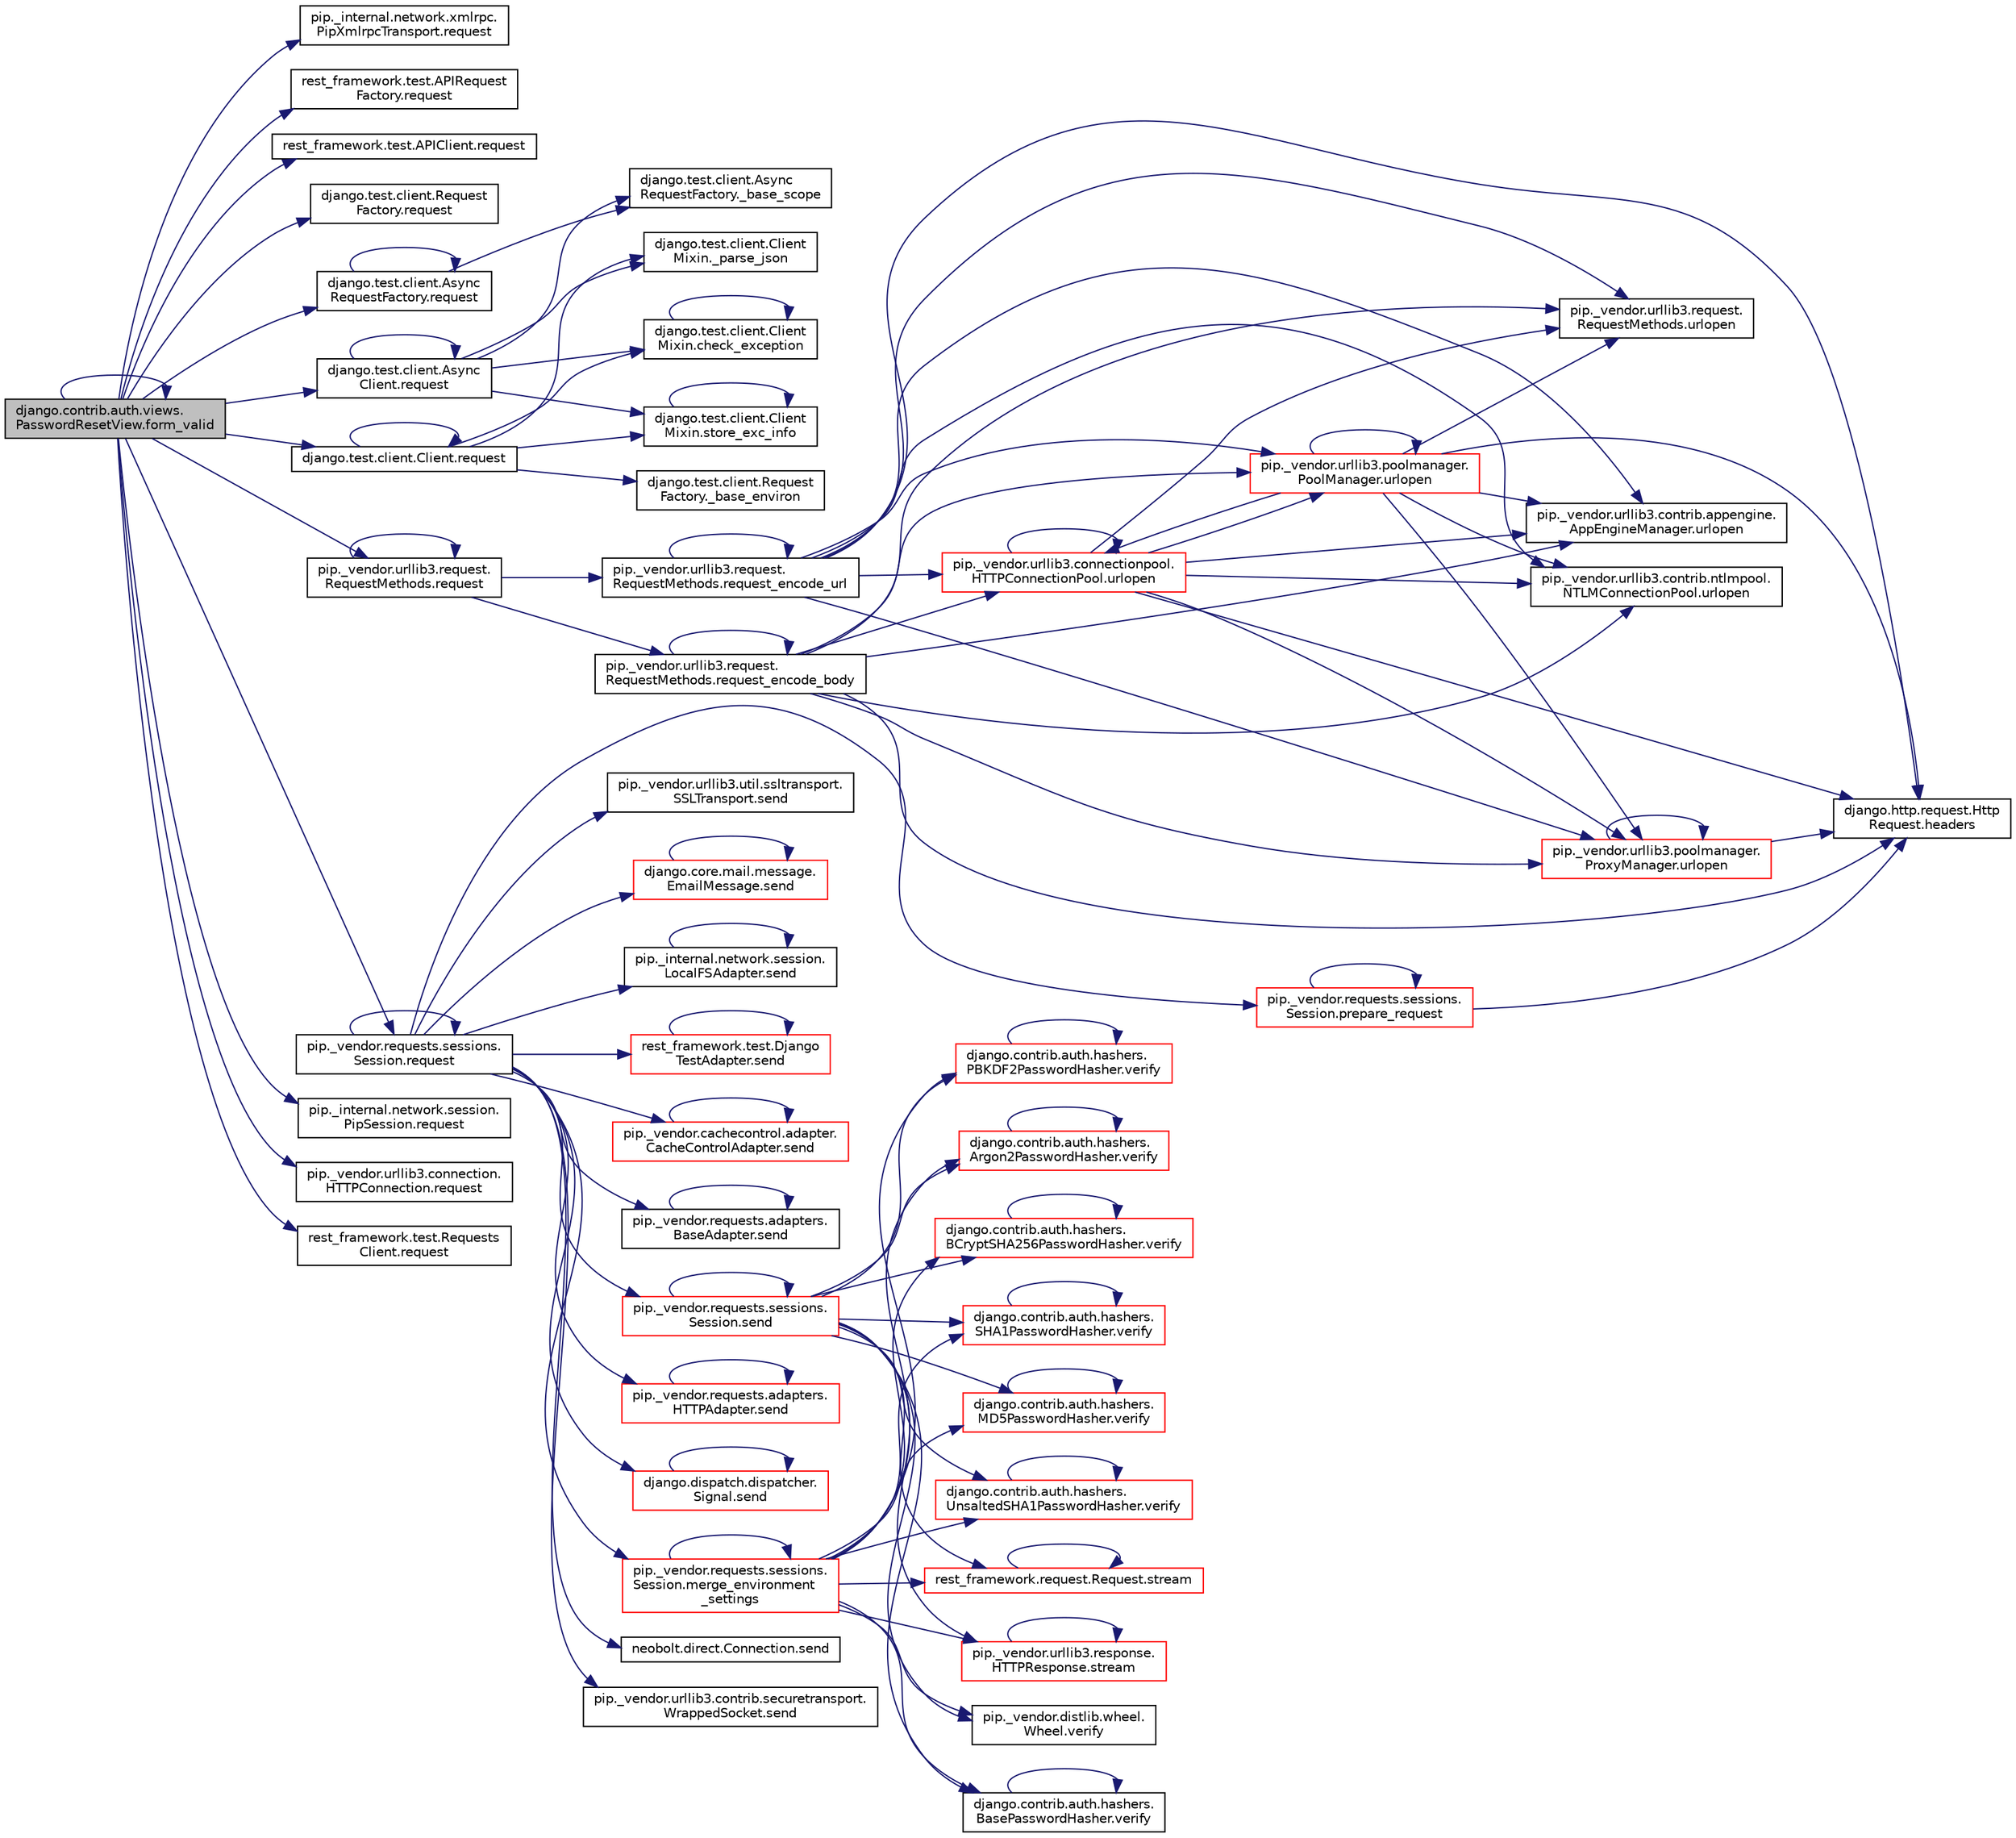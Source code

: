digraph "django.contrib.auth.views.PasswordResetView.form_valid"
{
 // LATEX_PDF_SIZE
  edge [fontname="Helvetica",fontsize="10",labelfontname="Helvetica",labelfontsize="10"];
  node [fontname="Helvetica",fontsize="10",shape=record];
  rankdir="LR";
  Node1 [label="django.contrib.auth.views.\lPasswordResetView.form_valid",height=0.2,width=0.4,color="black", fillcolor="grey75", style="filled", fontcolor="black",tooltip=" "];
  Node1 -> Node1 [color="midnightblue",fontsize="10",style="solid",fontname="Helvetica"];
  Node1 -> Node2 [color="midnightblue",fontsize="10",style="solid",fontname="Helvetica"];
  Node2 [label="pip._internal.network.xmlrpc.\lPipXmlrpcTransport.request",height=0.2,width=0.4,color="black", fillcolor="white", style="filled",URL="$dd/d8a/classpip_1_1__internal_1_1network_1_1xmlrpc_1_1_pip_xmlrpc_transport.html#adb84317dcc522d845a56ce9cc4f82522",tooltip=" "];
  Node1 -> Node3 [color="midnightblue",fontsize="10",style="solid",fontname="Helvetica"];
  Node3 [label="rest_framework.test.APIRequest\lFactory.request",height=0.2,width=0.4,color="black", fillcolor="white", style="filled",URL="$da/d3c/classrest__framework_1_1test_1_1_a_p_i_request_factory.html#abd5931aada009b9fb1f1577613acd058",tooltip=" "];
  Node1 -> Node4 [color="midnightblue",fontsize="10",style="solid",fontname="Helvetica"];
  Node4 [label="rest_framework.test.APIClient.request",height=0.2,width=0.4,color="black", fillcolor="white", style="filled",URL="$da/d51/classrest__framework_1_1test_1_1_a_p_i_client.html#a77b55b2a0a90921243b61303fc37e59d",tooltip=" "];
  Node1 -> Node5 [color="midnightblue",fontsize="10",style="solid",fontname="Helvetica"];
  Node5 [label="django.test.client.Request\lFactory.request",height=0.2,width=0.4,color="black", fillcolor="white", style="filled",URL="$db/d7f/classdjango_1_1test_1_1client_1_1_request_factory.html#a12550839ba4cbabcf38bff0d2ff69f0a",tooltip=" "];
  Node1 -> Node6 [color="midnightblue",fontsize="10",style="solid",fontname="Helvetica"];
  Node6 [label="django.test.client.Async\lRequestFactory.request",height=0.2,width=0.4,color="black", fillcolor="white", style="filled",URL="$d6/de5/classdjango_1_1test_1_1client_1_1_async_request_factory.html#a8dcee74bc0f05203aa2aa2aad95555a9",tooltip=" "];
  Node6 -> Node7 [color="midnightblue",fontsize="10",style="solid",fontname="Helvetica"];
  Node7 [label="django.test.client.Async\lRequestFactory._base_scope",height=0.2,width=0.4,color="black", fillcolor="white", style="filled",URL="$d6/de5/classdjango_1_1test_1_1client_1_1_async_request_factory.html#a0f3b06a02852c6111eaab5a2c6b6b4fd",tooltip=" "];
  Node6 -> Node6 [color="midnightblue",fontsize="10",style="solid",fontname="Helvetica"];
  Node1 -> Node8 [color="midnightblue",fontsize="10",style="solid",fontname="Helvetica"];
  Node8 [label="django.test.client.Client.request",height=0.2,width=0.4,color="black", fillcolor="white", style="filled",URL="$d2/d2e/classdjango_1_1test_1_1client_1_1_client.html#a4b25cead120a234c08a522e016cb6138",tooltip=" "];
  Node8 -> Node9 [color="midnightblue",fontsize="10",style="solid",fontname="Helvetica"];
  Node9 [label="django.test.client.Request\lFactory._base_environ",height=0.2,width=0.4,color="black", fillcolor="white", style="filled",URL="$db/d7f/classdjango_1_1test_1_1client_1_1_request_factory.html#aebfbaaf544ab47e0aaaa3a282ab99dc2",tooltip=" "];
  Node8 -> Node10 [color="midnightblue",fontsize="10",style="solid",fontname="Helvetica"];
  Node10 [label="django.test.client.Client\lMixin._parse_json",height=0.2,width=0.4,color="black", fillcolor="white", style="filled",URL="$da/dd7/classdjango_1_1test_1_1client_1_1_client_mixin.html#a8286559999fe1a685cf2a3e398b01883",tooltip=" "];
  Node8 -> Node11 [color="midnightblue",fontsize="10",style="solid",fontname="Helvetica"];
  Node11 [label="django.test.client.Client\lMixin.check_exception",height=0.2,width=0.4,color="black", fillcolor="white", style="filled",URL="$da/dd7/classdjango_1_1test_1_1client_1_1_client_mixin.html#a3e5eb4fb98154c3fee071554699b0a02",tooltip=" "];
  Node11 -> Node11 [color="midnightblue",fontsize="10",style="solid",fontname="Helvetica"];
  Node8 -> Node8 [color="midnightblue",fontsize="10",style="solid",fontname="Helvetica"];
  Node8 -> Node12 [color="midnightblue",fontsize="10",style="solid",fontname="Helvetica"];
  Node12 [label="django.test.client.Client\lMixin.store_exc_info",height=0.2,width=0.4,color="black", fillcolor="white", style="filled",URL="$da/dd7/classdjango_1_1test_1_1client_1_1_client_mixin.html#a97e2ed480f9ee415e64f1764bdd38c31",tooltip=" "];
  Node12 -> Node12 [color="midnightblue",fontsize="10",style="solid",fontname="Helvetica"];
  Node1 -> Node13 [color="midnightblue",fontsize="10",style="solid",fontname="Helvetica"];
  Node13 [label="django.test.client.Async\lClient.request",height=0.2,width=0.4,color="black", fillcolor="white", style="filled",URL="$d9/dd7/classdjango_1_1test_1_1client_1_1_async_client.html#a38330cfdf01cb69d3dd0bdb8b9777bd9",tooltip=" "];
  Node13 -> Node7 [color="midnightblue",fontsize="10",style="solid",fontname="Helvetica"];
  Node13 -> Node10 [color="midnightblue",fontsize="10",style="solid",fontname="Helvetica"];
  Node13 -> Node11 [color="midnightblue",fontsize="10",style="solid",fontname="Helvetica"];
  Node13 -> Node13 [color="midnightblue",fontsize="10",style="solid",fontname="Helvetica"];
  Node13 -> Node12 [color="midnightblue",fontsize="10",style="solid",fontname="Helvetica"];
  Node1 -> Node14 [color="midnightblue",fontsize="10",style="solid",fontname="Helvetica"];
  Node14 [label="pip._vendor.urllib3.request.\lRequestMethods.request",height=0.2,width=0.4,color="black", fillcolor="white", style="filled",URL="$de/d48/classpip_1_1__vendor_1_1urllib3_1_1request_1_1_request_methods.html#a875ca454fac77c856bdf0cbe44f8fb64",tooltip=" "];
  Node14 -> Node14 [color="midnightblue",fontsize="10",style="solid",fontname="Helvetica"];
  Node14 -> Node15 [color="midnightblue",fontsize="10",style="solid",fontname="Helvetica"];
  Node15 [label="pip._vendor.urllib3.request.\lRequestMethods.request_encode_body",height=0.2,width=0.4,color="black", fillcolor="white", style="filled",URL="$de/d48/classpip_1_1__vendor_1_1urllib3_1_1request_1_1_request_methods.html#aac879ba72efb676310e8298a97b07ef8",tooltip=" "];
  Node15 -> Node16 [color="midnightblue",fontsize="10",style="solid",fontname="Helvetica"];
  Node16 [label="django.http.request.Http\lRequest.headers",height=0.2,width=0.4,color="black", fillcolor="white", style="filled",URL="$d1/ded/classdjango_1_1http_1_1request_1_1_http_request.html#a0fed8b781301745131bfbbcaf6a415f9",tooltip=" "];
  Node15 -> Node15 [color="midnightblue",fontsize="10",style="solid",fontname="Helvetica"];
  Node15 -> Node17 [color="midnightblue",fontsize="10",style="solid",fontname="Helvetica"];
  Node17 [label="pip._vendor.urllib3.request.\lRequestMethods.urlopen",height=0.2,width=0.4,color="black", fillcolor="white", style="filled",URL="$de/d48/classpip_1_1__vendor_1_1urllib3_1_1request_1_1_request_methods.html#a53606b0ea8e4ad83aa5a1c75ab3a5ee8",tooltip=" "];
  Node15 -> Node18 [color="midnightblue",fontsize="10",style="solid",fontname="Helvetica"];
  Node18 [label="pip._vendor.urllib3.contrib.ntlmpool.\lNTLMConnectionPool.urlopen",height=0.2,width=0.4,color="black", fillcolor="white", style="filled",URL="$de/d51/classpip_1_1__vendor_1_1urllib3_1_1contrib_1_1ntlmpool_1_1_n_t_l_m_connection_pool.html#a623f3d73de05c5e06039781aef1b82c5",tooltip=" "];
  Node15 -> Node19 [color="midnightblue",fontsize="10",style="solid",fontname="Helvetica"];
  Node19 [label="pip._vendor.urllib3.connectionpool.\lHTTPConnectionPool.urlopen",height=0.2,width=0.4,color="red", fillcolor="white", style="filled",URL="$d7/d7c/classpip_1_1__vendor_1_1urllib3_1_1connectionpool_1_1_h_t_t_p_connection_pool.html#a2b735d39098003139c3dd615eff57406",tooltip=" "];
  Node19 -> Node16 [color="midnightblue",fontsize="10",style="solid",fontname="Helvetica"];
  Node19 -> Node17 [color="midnightblue",fontsize="10",style="solid",fontname="Helvetica"];
  Node19 -> Node18 [color="midnightblue",fontsize="10",style="solid",fontname="Helvetica"];
  Node19 -> Node19 [color="midnightblue",fontsize="10",style="solid",fontname="Helvetica"];
  Node19 -> Node32 [color="midnightblue",fontsize="10",style="solid",fontname="Helvetica"];
  Node32 [label="pip._vendor.urllib3.contrib.appengine.\lAppEngineManager.urlopen",height=0.2,width=0.4,color="black", fillcolor="white", style="filled",URL="$d6/da8/classpip_1_1__vendor_1_1urllib3_1_1contrib_1_1appengine_1_1_app_engine_manager.html#a255d845a998c8a6716a84096d77652ad",tooltip=" "];
  Node19 -> Node33 [color="midnightblue",fontsize="10",style="solid",fontname="Helvetica"];
  Node33 [label="pip._vendor.urllib3.poolmanager.\lPoolManager.urlopen",height=0.2,width=0.4,color="red", fillcolor="white", style="filled",URL="$db/d75/classpip_1_1__vendor_1_1urllib3_1_1poolmanager_1_1_pool_manager.html#a66b3d290c006a396a5969aa1b8dda606",tooltip=" "];
  Node33 -> Node16 [color="midnightblue",fontsize="10",style="solid",fontname="Helvetica"];
  Node33 -> Node17 [color="midnightblue",fontsize="10",style="solid",fontname="Helvetica"];
  Node33 -> Node18 [color="midnightblue",fontsize="10",style="solid",fontname="Helvetica"];
  Node33 -> Node19 [color="midnightblue",fontsize="10",style="solid",fontname="Helvetica"];
  Node33 -> Node32 [color="midnightblue",fontsize="10",style="solid",fontname="Helvetica"];
  Node33 -> Node33 [color="midnightblue",fontsize="10",style="solid",fontname="Helvetica"];
  Node33 -> Node42 [color="midnightblue",fontsize="10",style="solid",fontname="Helvetica"];
  Node42 [label="pip._vendor.urllib3.poolmanager.\lProxyManager.urlopen",height=0.2,width=0.4,color="red", fillcolor="white", style="filled",URL="$d6/df4/classpip_1_1__vendor_1_1urllib3_1_1poolmanager_1_1_proxy_manager.html#a68b6325b8aeaa3fc49302757dc612033",tooltip=" "];
  Node42 -> Node16 [color="midnightblue",fontsize="10",style="solid",fontname="Helvetica"];
  Node42 -> Node42 [color="midnightblue",fontsize="10",style="solid",fontname="Helvetica"];
  Node19 -> Node42 [color="midnightblue",fontsize="10",style="solid",fontname="Helvetica"];
  Node15 -> Node32 [color="midnightblue",fontsize="10",style="solid",fontname="Helvetica"];
  Node15 -> Node33 [color="midnightblue",fontsize="10",style="solid",fontname="Helvetica"];
  Node15 -> Node42 [color="midnightblue",fontsize="10",style="solid",fontname="Helvetica"];
  Node14 -> Node44 [color="midnightblue",fontsize="10",style="solid",fontname="Helvetica"];
  Node44 [label="pip._vendor.urllib3.request.\lRequestMethods.request_encode_url",height=0.2,width=0.4,color="black", fillcolor="white", style="filled",URL="$de/d48/classpip_1_1__vendor_1_1urllib3_1_1request_1_1_request_methods.html#ac51c7d4e15837f451bceb26cd4dd19a3",tooltip=" "];
  Node44 -> Node16 [color="midnightblue",fontsize="10",style="solid",fontname="Helvetica"];
  Node44 -> Node44 [color="midnightblue",fontsize="10",style="solid",fontname="Helvetica"];
  Node44 -> Node17 [color="midnightblue",fontsize="10",style="solid",fontname="Helvetica"];
  Node44 -> Node18 [color="midnightblue",fontsize="10",style="solid",fontname="Helvetica"];
  Node44 -> Node19 [color="midnightblue",fontsize="10",style="solid",fontname="Helvetica"];
  Node44 -> Node32 [color="midnightblue",fontsize="10",style="solid",fontname="Helvetica"];
  Node44 -> Node33 [color="midnightblue",fontsize="10",style="solid",fontname="Helvetica"];
  Node44 -> Node42 [color="midnightblue",fontsize="10",style="solid",fontname="Helvetica"];
  Node1 -> Node45 [color="midnightblue",fontsize="10",style="solid",fontname="Helvetica"];
  Node45 [label="pip._vendor.requests.sessions.\lSession.request",height=0.2,width=0.4,color="black", fillcolor="white", style="filled",URL="$da/de9/classpip_1_1__vendor_1_1requests_1_1sessions_1_1_session.html#a718b60e99280c6ef1a346cb6dc0a90c8",tooltip=" "];
  Node45 -> Node46 [color="midnightblue",fontsize="10",style="solid",fontname="Helvetica"];
  Node46 [label="pip._vendor.requests.sessions.\lSession.merge_environment\l_settings",height=0.2,width=0.4,color="red", fillcolor="white", style="filled",URL="$da/de9/classpip_1_1__vendor_1_1requests_1_1sessions_1_1_session.html#a281aa976ac215f2b76d4309e4091a7a4",tooltip=" "];
  Node46 -> Node46 [color="midnightblue",fontsize="10",style="solid",fontname="Helvetica"];
  Node46 -> Node47 [color="midnightblue",fontsize="10",style="solid",fontname="Helvetica"];
  Node47 [label="rest_framework.request.Request.stream",height=0.2,width=0.4,color="red", fillcolor="white", style="filled",URL="$d9/d48/classrest__framework_1_1request_1_1_request.html#af4b0ad5f3b472837e6bc511bbe8ef6ee",tooltip=" "];
  Node47 -> Node47 [color="midnightblue",fontsize="10",style="solid",fontname="Helvetica"];
  Node46 -> Node49 [color="midnightblue",fontsize="10",style="solid",fontname="Helvetica"];
  Node49 [label="pip._vendor.urllib3.response.\lHTTPResponse.stream",height=0.2,width=0.4,color="red", fillcolor="white", style="filled",URL="$dd/d5a/classpip_1_1__vendor_1_1urllib3_1_1response_1_1_h_t_t_p_response.html#aad7ca8755c86a2cfe56f28e64b7f9e77",tooltip=" "];
  Node49 -> Node49 [color="midnightblue",fontsize="10",style="solid",fontname="Helvetica"];
  Node46 -> Node2862 [color="midnightblue",fontsize="10",style="solid",fontname="Helvetica"];
  Node2862 [label="pip._vendor.distlib.wheel.\lWheel.verify",height=0.2,width=0.4,color="black", fillcolor="white", style="filled",URL="$d1/d0b/classpip_1_1__vendor_1_1distlib_1_1wheel_1_1_wheel.html#a3792fb283924a1add010ebf4fc259a76",tooltip=" "];
  Node46 -> Node2863 [color="midnightblue",fontsize="10",style="solid",fontname="Helvetica"];
  Node2863 [label="django.contrib.auth.hashers.\lBasePasswordHasher.verify",height=0.2,width=0.4,color="black", fillcolor="white", style="filled",URL="$d7/d8e/classdjango_1_1contrib_1_1auth_1_1hashers_1_1_base_password_hasher.html#a6edb32933f71ee82ef20a996c95a5a6f",tooltip=" "];
  Node2863 -> Node2863 [color="midnightblue",fontsize="10",style="solid",fontname="Helvetica"];
  Node46 -> Node2864 [color="midnightblue",fontsize="10",style="solid",fontname="Helvetica"];
  Node2864 [label="django.contrib.auth.hashers.\lPBKDF2PasswordHasher.verify",height=0.2,width=0.4,color="red", fillcolor="white", style="filled",URL="$dc/d2f/classdjango_1_1contrib_1_1auth_1_1hashers_1_1_p_b_k_d_f2_password_hasher.html#a14c0a7adc14fcb67d582dba632654730",tooltip=" "];
  Node2864 -> Node2864 [color="midnightblue",fontsize="10",style="solid",fontname="Helvetica"];
  Node46 -> Node2881 [color="midnightblue",fontsize="10",style="solid",fontname="Helvetica"];
  Node2881 [label="django.contrib.auth.hashers.\lArgon2PasswordHasher.verify",height=0.2,width=0.4,color="red", fillcolor="white", style="filled",URL="$d9/d60/classdjango_1_1contrib_1_1auth_1_1hashers_1_1_argon2_password_hasher.html#ae6d55f8b4a5e80d586aadf3b5d7620b2",tooltip=" "];
  Node2881 -> Node2881 [color="midnightblue",fontsize="10",style="solid",fontname="Helvetica"];
  Node46 -> Node2882 [color="midnightblue",fontsize="10",style="solid",fontname="Helvetica"];
  Node2882 [label="django.contrib.auth.hashers.\lBCryptSHA256PasswordHasher.verify",height=0.2,width=0.4,color="red", fillcolor="white", style="filled",URL="$d6/d8a/classdjango_1_1contrib_1_1auth_1_1hashers_1_1_b_crypt_s_h_a256_password_hasher.html#a37ec86faa5f689ee4e87d2cf64c625db",tooltip=" "];
  Node2882 -> Node2882 [color="midnightblue",fontsize="10",style="solid",fontname="Helvetica"];
  Node46 -> Node2883 [color="midnightblue",fontsize="10",style="solid",fontname="Helvetica"];
  Node2883 [label="django.contrib.auth.hashers.\lSHA1PasswordHasher.verify",height=0.2,width=0.4,color="red", fillcolor="white", style="filled",URL="$d2/d98/classdjango_1_1contrib_1_1auth_1_1hashers_1_1_s_h_a1_password_hasher.html#a5a7efce9647022ac7210aaca2920c328",tooltip=" "];
  Node2883 -> Node2883 [color="midnightblue",fontsize="10",style="solid",fontname="Helvetica"];
  Node46 -> Node2884 [color="midnightblue",fontsize="10",style="solid",fontname="Helvetica"];
  Node2884 [label="django.contrib.auth.hashers.\lMD5PasswordHasher.verify",height=0.2,width=0.4,color="red", fillcolor="white", style="filled",URL="$d6/d56/classdjango_1_1contrib_1_1auth_1_1hashers_1_1_m_d5_password_hasher.html#a58cef15ef992c0f16395d7e01bbfdadc",tooltip=" "];
  Node2884 -> Node2884 [color="midnightblue",fontsize="10",style="solid",fontname="Helvetica"];
  Node46 -> Node2885 [color="midnightblue",fontsize="10",style="solid",fontname="Helvetica"];
  Node2885 [label="django.contrib.auth.hashers.\lUnsaltedSHA1PasswordHasher.verify",height=0.2,width=0.4,color="red", fillcolor="white", style="filled",URL="$df/d8d/classdjango_1_1contrib_1_1auth_1_1hashers_1_1_unsalted_s_h_a1_password_hasher.html#a12f43e6d0c6e2ce5338f1a2928f09be8",tooltip=" "];
  Node2885 -> Node2885 [color="midnightblue",fontsize="10",style="solid",fontname="Helvetica"];
  Node45 -> Node5531 [color="midnightblue",fontsize="10",style="solid",fontname="Helvetica"];
  Node5531 [label="pip._vendor.requests.sessions.\lSession.prepare_request",height=0.2,width=0.4,color="red", fillcolor="white", style="filled",URL="$da/de9/classpip_1_1__vendor_1_1requests_1_1sessions_1_1_session.html#a9ff769c5610b100b08ca3a357b44eb2a",tooltip=" "];
  Node5531 -> Node16 [color="midnightblue",fontsize="10",style="solid",fontname="Helvetica"];
  Node5531 -> Node5531 [color="midnightblue",fontsize="10",style="solid",fontname="Helvetica"];
  Node45 -> Node45 [color="midnightblue",fontsize="10",style="solid",fontname="Helvetica"];
  Node45 -> Node2830 [color="midnightblue",fontsize="10",style="solid",fontname="Helvetica"];
  Node2830 [label="neobolt.direct.Connection.send",height=0.2,width=0.4,color="black", fillcolor="white", style="filled",URL="$d8/db4/classneobolt_1_1direct_1_1_connection.html#a57f1249f7411c31d732c3960e81dde43",tooltip=" "];
  Node45 -> Node2831 [color="midnightblue",fontsize="10",style="solid",fontname="Helvetica"];
  Node2831 [label="pip._vendor.urllib3.contrib.securetransport.\lWrappedSocket.send",height=0.2,width=0.4,color="black", fillcolor="white", style="filled",URL="$da/dfd/classpip_1_1__vendor_1_1urllib3_1_1contrib_1_1securetransport_1_1_wrapped_socket.html#a28869d3bbbcd6d0517f106a7192642f5",tooltip=" "];
  Node45 -> Node2832 [color="midnightblue",fontsize="10",style="solid",fontname="Helvetica"];
  Node2832 [label="pip._vendor.urllib3.util.ssltransport.\lSSLTransport.send",height=0.2,width=0.4,color="black", fillcolor="white", style="filled",URL="$d5/d5b/classpip_1_1__vendor_1_1urllib3_1_1util_1_1ssltransport_1_1_s_s_l_transport.html#aa73bada90e50687b906be549f6dee2d2",tooltip=" "];
  Node45 -> Node2833 [color="midnightblue",fontsize="10",style="solid",fontname="Helvetica"];
  Node2833 [label="django.core.mail.message.\lEmailMessage.send",height=0.2,width=0.4,color="red", fillcolor="white", style="filled",URL="$d9/d6b/classdjango_1_1core_1_1mail_1_1message_1_1_email_message.html#a0ed07ca9ef5dc033d04da5e8ea6aae2d",tooltip=" "];
  Node2833 -> Node2833 [color="midnightblue",fontsize="10",style="solid",fontname="Helvetica"];
  Node45 -> Node2838 [color="midnightblue",fontsize="10",style="solid",fontname="Helvetica"];
  Node2838 [label="pip._internal.network.session.\lLocalFSAdapter.send",height=0.2,width=0.4,color="black", fillcolor="white", style="filled",URL="$d4/dd3/classpip_1_1__internal_1_1network_1_1session_1_1_local_f_s_adapter.html#afef6a4cb7abd169ba52782dfd386ffb3",tooltip=" "];
  Node2838 -> Node2838 [color="midnightblue",fontsize="10",style="solid",fontname="Helvetica"];
  Node45 -> Node2839 [color="midnightblue",fontsize="10",style="solid",fontname="Helvetica"];
  Node2839 [label="pip._vendor.requests.sessions.\lSession.send",height=0.2,width=0.4,color="red", fillcolor="white", style="filled",URL="$da/de9/classpip_1_1__vendor_1_1requests_1_1sessions_1_1_session.html#ae8fcb76dca3180b80dfd66c07587aeb2",tooltip=" "];
  Node2839 -> Node2839 [color="midnightblue",fontsize="10",style="solid",fontname="Helvetica"];
  Node2839 -> Node47 [color="midnightblue",fontsize="10",style="solid",fontname="Helvetica"];
  Node2839 -> Node49 [color="midnightblue",fontsize="10",style="solid",fontname="Helvetica"];
  Node2839 -> Node2862 [color="midnightblue",fontsize="10",style="solid",fontname="Helvetica"];
  Node2839 -> Node2863 [color="midnightblue",fontsize="10",style="solid",fontname="Helvetica"];
  Node2839 -> Node2864 [color="midnightblue",fontsize="10",style="solid",fontname="Helvetica"];
  Node2839 -> Node2881 [color="midnightblue",fontsize="10",style="solid",fontname="Helvetica"];
  Node2839 -> Node2882 [color="midnightblue",fontsize="10",style="solid",fontname="Helvetica"];
  Node2839 -> Node2883 [color="midnightblue",fontsize="10",style="solid",fontname="Helvetica"];
  Node2839 -> Node2884 [color="midnightblue",fontsize="10",style="solid",fontname="Helvetica"];
  Node2839 -> Node2885 [color="midnightblue",fontsize="10",style="solid",fontname="Helvetica"];
  Node45 -> Node2847 [color="midnightblue",fontsize="10",style="solid",fontname="Helvetica"];
  Node2847 [label="rest_framework.test.Django\lTestAdapter.send",height=0.2,width=0.4,color="red", fillcolor="white", style="filled",URL="$d5/d3b/classrest__framework_1_1test_1_1_django_test_adapter.html#aba6196e041138f7fc6a674001c84ae9e",tooltip=" "];
  Node2847 -> Node2847 [color="midnightblue",fontsize="10",style="solid",fontname="Helvetica"];
  Node45 -> Node2852 [color="midnightblue",fontsize="10",style="solid",fontname="Helvetica"];
  Node2852 [label="pip._vendor.cachecontrol.adapter.\lCacheControlAdapter.send",height=0.2,width=0.4,color="red", fillcolor="white", style="filled",URL="$d6/def/classpip_1_1__vendor_1_1cachecontrol_1_1adapter_1_1_cache_control_adapter.html#abddb11a29bd96615d01a19259912ef5d",tooltip=" "];
  Node2852 -> Node2852 [color="midnightblue",fontsize="10",style="solid",fontname="Helvetica"];
  Node45 -> Node2853 [color="midnightblue",fontsize="10",style="solid",fontname="Helvetica"];
  Node2853 [label="pip._vendor.requests.adapters.\lBaseAdapter.send",height=0.2,width=0.4,color="black", fillcolor="white", style="filled",URL="$d0/deb/classpip_1_1__vendor_1_1requests_1_1adapters_1_1_base_adapter.html#a837d77918210137cc87558a6e24621c7",tooltip=" "];
  Node2853 -> Node2853 [color="midnightblue",fontsize="10",style="solid",fontname="Helvetica"];
  Node45 -> Node2854 [color="midnightblue",fontsize="10",style="solid",fontname="Helvetica"];
  Node2854 [label="pip._vendor.requests.adapters.\lHTTPAdapter.send",height=0.2,width=0.4,color="red", fillcolor="white", style="filled",URL="$da/dd8/classpip_1_1__vendor_1_1requests_1_1adapters_1_1_h_t_t_p_adapter.html#a6b8cb9b4129cbc1c9aa685dc69f869a4",tooltip=" "];
  Node2854 -> Node2854 [color="midnightblue",fontsize="10",style="solid",fontname="Helvetica"];
  Node45 -> Node2860 [color="midnightblue",fontsize="10",style="solid",fontname="Helvetica"];
  Node2860 [label="django.dispatch.dispatcher.\lSignal.send",height=0.2,width=0.4,color="red", fillcolor="white", style="filled",URL="$d0/d86/classdjango_1_1dispatch_1_1dispatcher_1_1_signal.html#a07a0ab4d36f331ee1b1472be7d18472d",tooltip=" "];
  Node2860 -> Node2860 [color="midnightblue",fontsize="10",style="solid",fontname="Helvetica"];
  Node1 -> Node475 [color="midnightblue",fontsize="10",style="solid",fontname="Helvetica"];
  Node475 [label="pip._internal.network.session.\lPipSession.request",height=0.2,width=0.4,color="black", fillcolor="white", style="filled",URL="$d9/dc2/classpip_1_1__internal_1_1network_1_1session_1_1_pip_session.html#a9c968f2f764cbd41db6684fafb5b1e6a",tooltip=" "];
  Node1 -> Node474 [color="midnightblue",fontsize="10",style="solid",fontname="Helvetica"];
  Node474 [label="pip._vendor.urllib3.connection.\lHTTPConnection.request",height=0.2,width=0.4,color="black", fillcolor="white", style="filled",URL="$d2/d75/classpip_1_1__vendor_1_1urllib3_1_1connection_1_1_h_t_t_p_connection.html#ae44707607a133fa0d27085cc2ea9ef85",tooltip=" "];
  Node1 -> Node473 [color="midnightblue",fontsize="10",style="solid",fontname="Helvetica"];
  Node473 [label="rest_framework.test.Requests\lClient.request",height=0.2,width=0.4,color="black", fillcolor="white", style="filled",URL="$de/dc8/classrest__framework_1_1test_1_1_requests_client.html#ae6de53b1244ae8817b8bf8d6838b72ba",tooltip=" "];
}
